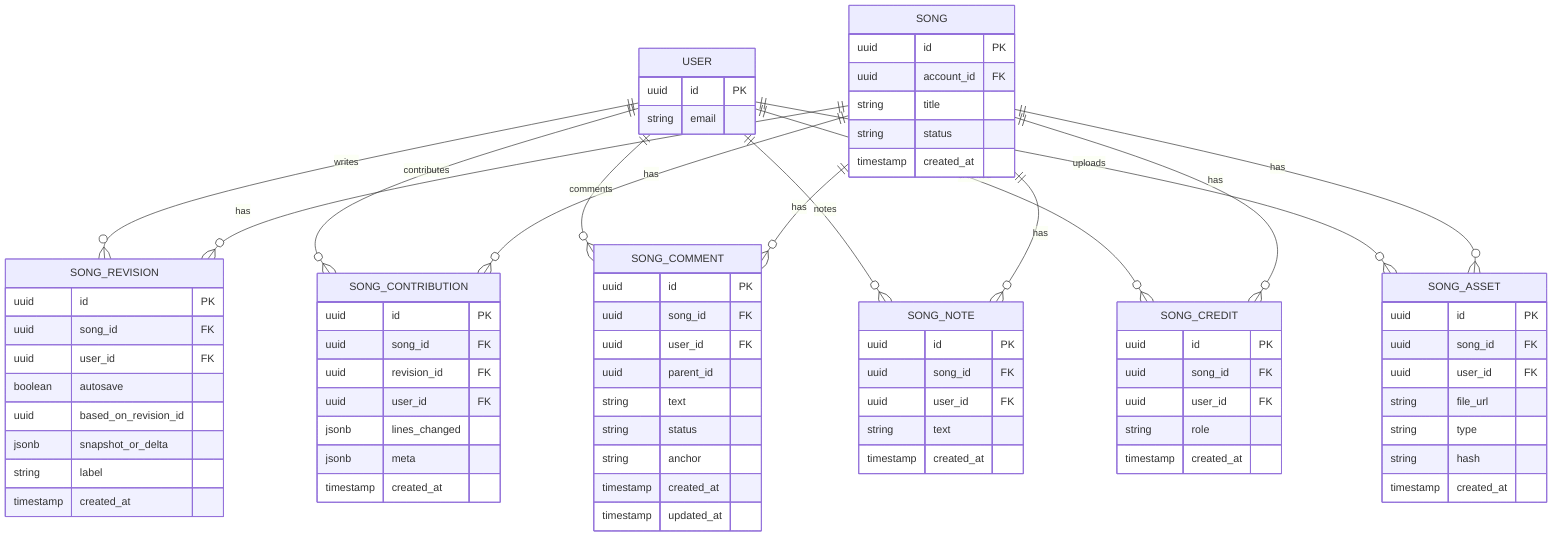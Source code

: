 erDiagram
  SONG {
    uuid id PK
    uuid account_id FK
    string title
    string status
    %% draft active archived
    timestamp created_at
  }

  SONG_REVISION {
    uuid id PK
    uuid song_id FK
    uuid user_id FK
    boolean autosave
    uuid based_on_revision_id
    jsonb snapshot_or_delta
    string label
    timestamp created_at
  }

  SONG_CONTRIBUTION {
    uuid id PK
    uuid song_id FK
    uuid revision_id FK
    uuid user_id FK
    jsonb lines_changed
    jsonb meta
    timestamp created_at
  }

  SONG_COMMENT {
    uuid id PK
    uuid song_id FK
    uuid user_id FK
    uuid parent_id
    string text
    string status
    %% active edited deleted
    string anchor
    %% line reference
    timestamp created_at
    timestamp updated_at
  }

  SONG_NOTE {
    uuid id PK
    uuid song_id FK
    uuid user_id FK
    string text
    timestamp created_at
  }

  SONG_CREDIT {
    uuid id PK
    uuid song_id FK
    uuid user_id FK
    string role
    %% lyricist composer producer
    timestamp created_at
  }

  SONG_ASSET {
    uuid id PK
    uuid song_id FK
    uuid user_id FK
    string file_url
    string type
    %% audio pdf midi
    string hash
    timestamp created_at
  }

  USER {
    uuid id PK
    string email
  }

  USER ||--o{ SONG_REVISION : writes
  USER ||--o{ SONG_CONTRIBUTION : contributes
  USER ||--o{ SONG_COMMENT : comments
  USER ||--o{ SONG_NOTE : notes
  USER ||--o{ SONG_CREDIT : credited
  USER ||--o{ SONG_ASSET : uploads

  SONG ||--o{ SONG_REVISION : has
  SONG ||--o{ SONG_CONTRIBUTION : has
  SONG ||--o{ SONG_COMMENT : has
  SONG ||--o{ SONG_NOTE : has
  SONG ||--o{ SONG_CREDIT : has
  SONG ||--o{ SONG_ASSET : has